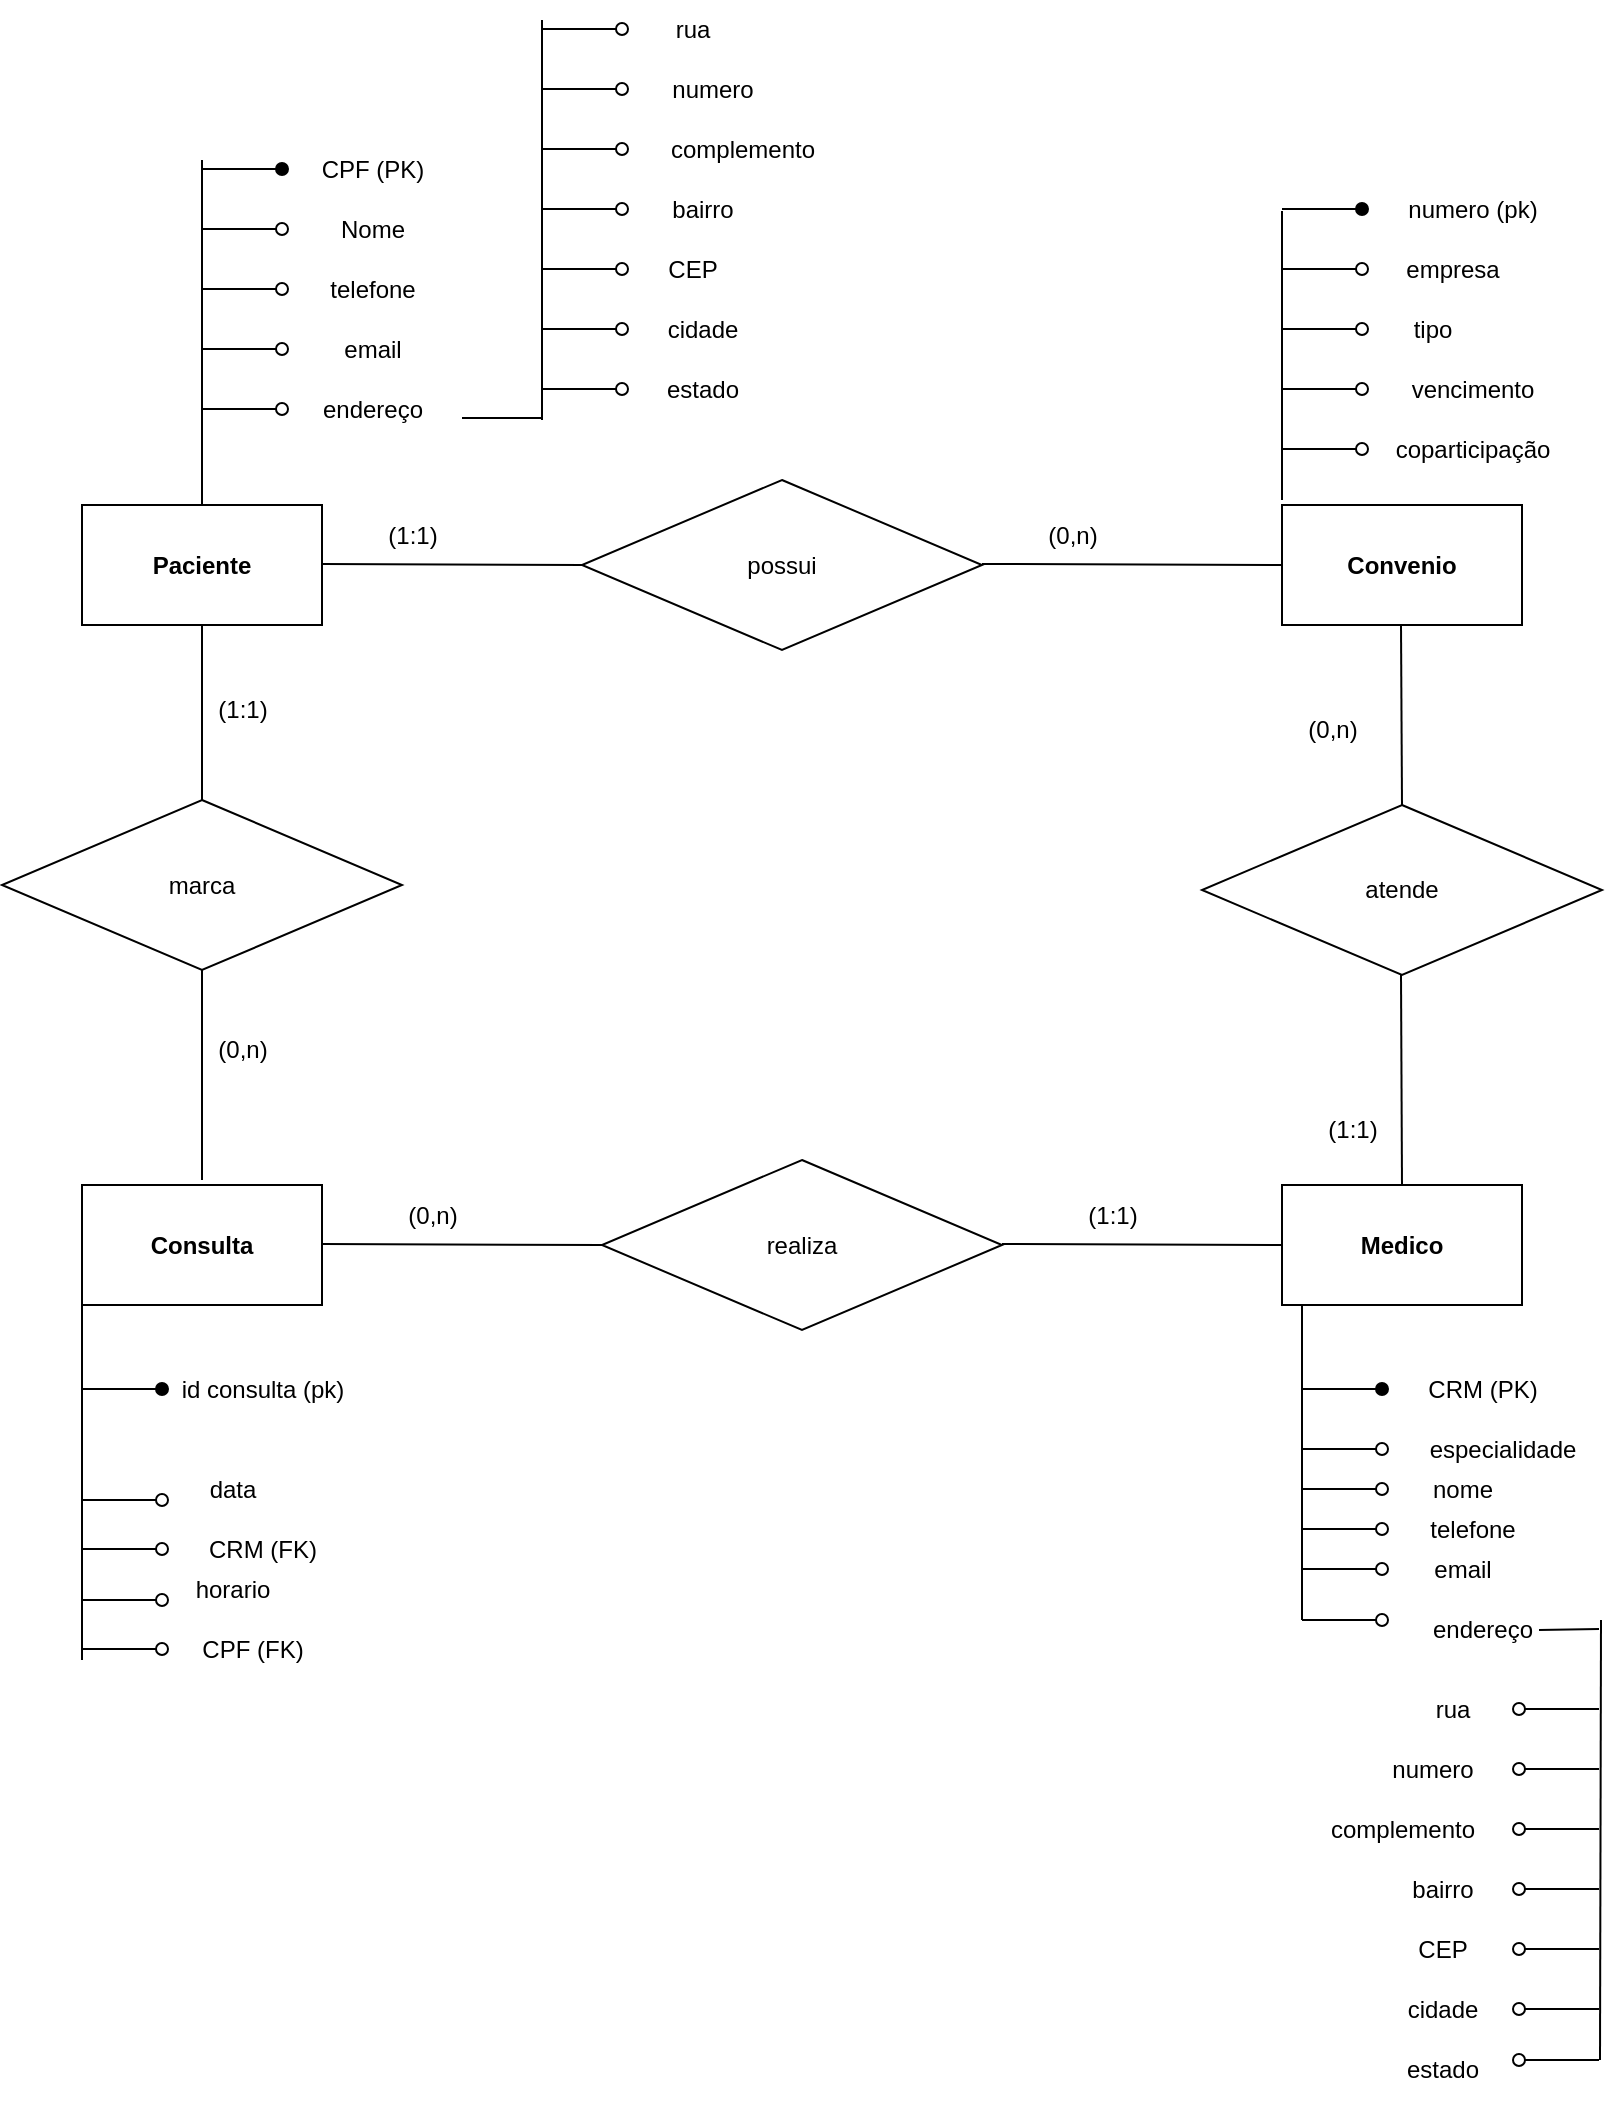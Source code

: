 <mxfile version="24.2.1" type="github">
  <diagram name="Página-1" id="1gF6S7yc9UoDPYpSebd_">
    <mxGraphModel dx="1434" dy="780" grid="1" gridSize="10" guides="1" tooltips="1" connect="1" arrows="1" fold="1" page="1" pageScale="1" pageWidth="827" pageHeight="1169" math="0" shadow="0">
      <root>
        <mxCell id="0" />
        <mxCell id="1" parent="0" />
        <mxCell id="lvV2fhuHc77MdSL7qinS-11" value="Convenio" style="rounded=0;whiteSpace=wrap;html=1;fontStyle=1" parent="1" vertex="1">
          <mxGeometry x="650" y="282.5" width="120" height="60" as="geometry" />
        </mxCell>
        <mxCell id="lvV2fhuHc77MdSL7qinS-12" value="Medico" style="rounded=0;whiteSpace=wrap;html=1;fontStyle=1" parent="1" vertex="1">
          <mxGeometry x="650" y="622.5" width="120" height="60" as="geometry" />
        </mxCell>
        <mxCell id="lvV2fhuHc77MdSL7qinS-13" value="Consulta" style="rounded=0;whiteSpace=wrap;html=1;fontStyle=1" parent="1" vertex="1">
          <mxGeometry x="50" y="622.5" width="120" height="60" as="geometry" />
        </mxCell>
        <mxCell id="lvV2fhuHc77MdSL7qinS-14" value="Paciente" style="rounded=0;whiteSpace=wrap;html=1;fontStyle=1" parent="1" vertex="1">
          <mxGeometry x="50" y="282.5" width="120" height="60" as="geometry" />
        </mxCell>
        <mxCell id="lvV2fhuHc77MdSL7qinS-15" value="&lt;font style=&quot;vertical-align: inherit;&quot;&gt;&lt;font style=&quot;vertical-align: inherit;&quot;&gt;possui&lt;/font&gt;&lt;/font&gt;" style="rhombus;whiteSpace=wrap;html=1;" parent="1" vertex="1">
          <mxGeometry x="300" y="270" width="200" height="85" as="geometry" />
        </mxCell>
        <mxCell id="lvV2fhuHc77MdSL7qinS-16" value="&lt;font style=&quot;vertical-align: inherit;&quot;&gt;&lt;font style=&quot;vertical-align: inherit;&quot;&gt;atende&lt;/font&gt;&lt;/font&gt;" style="rhombus;whiteSpace=wrap;html=1;" parent="1" vertex="1">
          <mxGeometry x="610" y="432.5" width="200" height="85" as="geometry" />
        </mxCell>
        <mxCell id="lvV2fhuHc77MdSL7qinS-17" value="realiza" style="rhombus;whiteSpace=wrap;html=1;" parent="1" vertex="1">
          <mxGeometry x="310" y="610" width="200" height="85" as="geometry" />
        </mxCell>
        <mxCell id="lvV2fhuHc77MdSL7qinS-27" value="" style="endArrow=none;html=1;rounded=0;entryX=0;entryY=0.5;entryDx=0;entryDy=0;" parent="1" target="lvV2fhuHc77MdSL7qinS-15" edge="1">
          <mxGeometry width="50" height="50" relative="1" as="geometry">
            <mxPoint x="170" y="312" as="sourcePoint" />
            <mxPoint x="260" y="312" as="targetPoint" />
            <Array as="points">
              <mxPoint x="170" y="312" />
            </Array>
          </mxGeometry>
        </mxCell>
        <mxCell id="lvV2fhuHc77MdSL7qinS-28" value="" style="endArrow=none;html=1;rounded=0;entryX=0;entryY=0.5;entryDx=0;entryDy=0;" parent="1" target="lvV2fhuHc77MdSL7qinS-11" edge="1">
          <mxGeometry width="50" height="50" relative="1" as="geometry">
            <mxPoint x="500" y="312" as="sourcePoint" />
            <mxPoint x="630" y="312.5" as="targetPoint" />
            <Array as="points">
              <mxPoint x="500" y="312" />
            </Array>
          </mxGeometry>
        </mxCell>
        <mxCell id="lvV2fhuHc77MdSL7qinS-31" value="" style="endArrow=none;html=1;rounded=0;entryX=0.5;entryY=0;entryDx=0;entryDy=0;" parent="1" target="lvV2fhuHc77MdSL7qinS-12" edge="1">
          <mxGeometry width="50" height="50" relative="1" as="geometry">
            <mxPoint x="709.5" y="517.5" as="sourcePoint" />
            <mxPoint x="710" y="607.5" as="targetPoint" />
            <Array as="points">
              <mxPoint x="709.5" y="517.5" />
            </Array>
          </mxGeometry>
        </mxCell>
        <mxCell id="lvV2fhuHc77MdSL7qinS-32" value="" style="endArrow=none;html=1;rounded=0;" parent="1" edge="1">
          <mxGeometry width="50" height="50" relative="1" as="geometry">
            <mxPoint x="709.5" y="342.5" as="sourcePoint" />
            <mxPoint x="710" y="432.5" as="targetPoint" />
            <Array as="points">
              <mxPoint x="709.5" y="342.5" />
            </Array>
          </mxGeometry>
        </mxCell>
        <mxCell id="lvV2fhuHc77MdSL7qinS-33" value="" style="endArrow=none;html=1;rounded=0;" parent="1" edge="1">
          <mxGeometry width="50" height="50" relative="1" as="geometry">
            <mxPoint x="510" y="652" as="sourcePoint" />
            <mxPoint x="650" y="652.5" as="targetPoint" />
            <Array as="points">
              <mxPoint x="510" y="652" />
            </Array>
          </mxGeometry>
        </mxCell>
        <mxCell id="lvV2fhuHc77MdSL7qinS-36" value="" style="endArrow=none;html=1;rounded=0;" parent="1" edge="1">
          <mxGeometry width="50" height="50" relative="1" as="geometry">
            <mxPoint x="170" y="652" as="sourcePoint" />
            <mxPoint x="310" y="652.5" as="targetPoint" />
            <Array as="points">
              <mxPoint x="170" y="652" />
            </Array>
          </mxGeometry>
        </mxCell>
        <mxCell id="lvV2fhuHc77MdSL7qinS-38" value="" style="endArrow=none;html=1;rounded=0;startArrow=oval;startFill=0;" parent="1" edge="1">
          <mxGeometry width="50" height="50" relative="1" as="geometry">
            <mxPoint x="150" y="144.5" as="sourcePoint" />
            <mxPoint x="110" y="144.5" as="targetPoint" />
          </mxGeometry>
        </mxCell>
        <mxCell id="lvV2fhuHc77MdSL7qinS-39" value="" style="endArrow=none;html=1;rounded=0;startArrow=oval;startFill=1;" parent="1" edge="1">
          <mxGeometry width="50" height="50" relative="1" as="geometry">
            <mxPoint x="150" y="114.5" as="sourcePoint" />
            <mxPoint x="110" y="114.5" as="targetPoint" />
          </mxGeometry>
        </mxCell>
        <mxCell id="lvV2fhuHc77MdSL7qinS-40" value="" style="endArrow=none;html=1;rounded=0;startArrow=oval;startFill=0;" parent="1" edge="1">
          <mxGeometry width="50" height="50" relative="1" as="geometry">
            <mxPoint x="150" y="174.5" as="sourcePoint" />
            <mxPoint x="110" y="174.5" as="targetPoint" />
          </mxGeometry>
        </mxCell>
        <mxCell id="lvV2fhuHc77MdSL7qinS-41" value="&lt;span style=&quot;color: rgba(0, 0, 0, 0); font-family: monospace; font-size: 0px; text-align: start; background-color: rgb(251, 251, 251);&quot;&gt;%3CmxGraphModel%3E%3Croot%3E%3CmxCell%20id%3D%220%22%2F%3E%3CmxCell%20id%3D%221%22%20parent%3D%220%22%2F%3E%3CmxCell%20id%3D%222%22%20value%3D%22%22%20style%3D%22endArrow%3Dnone%3Bhtml%3D1%3Brounded%3D0%3BstartArrow%3Doval%3BstartFill%3D0%3B%22%20edge%3D%221%22%20parent%3D%221%22%3E%3CmxGeometry%20width%3D%2250%22%20height%3D%2250%22%20relative%3D%221%22%20as%3D%22geometry%22%3E%3CmxPoint%20x%3D%22140%22%20y%3D%22200%22%20as%3D%22sourcePoint%22%2F%3E%3CmxPoint%20x%3D%22100%22%20y%3D%22200%22%20as%3D%22targetPoint%22%2F%3E%3C%2FmxGeometry%3E%3C%2FmxCell%3E%3C%2Froot%3E%3C%2FmxGraphModel%3E&lt;/span&gt;" style="endArrow=none;html=1;rounded=0;startArrow=oval;startFill=0;" parent="1" edge="1">
          <mxGeometry width="50" height="50" relative="1" as="geometry">
            <mxPoint x="150" y="204.5" as="sourcePoint" />
            <mxPoint x="110" y="204.5" as="targetPoint" />
          </mxGeometry>
        </mxCell>
        <mxCell id="lvV2fhuHc77MdSL7qinS-42" value="" style="endArrow=none;html=1;rounded=0;startArrow=oval;startFill=0;" parent="1" edge="1">
          <mxGeometry width="50" height="50" relative="1" as="geometry">
            <mxPoint x="150" y="234.5" as="sourcePoint" />
            <mxPoint x="110" y="234.5" as="targetPoint" />
          </mxGeometry>
        </mxCell>
        <mxCell id="lvV2fhuHc77MdSL7qinS-43" value="CPF (PK)" style="text;html=1;align=center;verticalAlign=middle;resizable=0;points=[];autosize=1;strokeColor=none;fillColor=none;" parent="1" vertex="1">
          <mxGeometry x="160" y="100" width="70" height="30" as="geometry" />
        </mxCell>
        <mxCell id="lvV2fhuHc77MdSL7qinS-44" value="Nome" style="text;html=1;align=center;verticalAlign=middle;resizable=0;points=[];autosize=1;strokeColor=none;fillColor=none;" parent="1" vertex="1">
          <mxGeometry x="165" y="130" width="60" height="30" as="geometry" />
        </mxCell>
        <mxCell id="lvV2fhuHc77MdSL7qinS-45" value="telefone" style="text;html=1;align=center;verticalAlign=middle;resizable=0;points=[];autosize=1;strokeColor=none;fillColor=none;" parent="1" vertex="1">
          <mxGeometry x="160" y="160" width="70" height="30" as="geometry" />
        </mxCell>
        <mxCell id="lvV2fhuHc77MdSL7qinS-46" value="email" style="text;html=1;align=center;verticalAlign=middle;resizable=0;points=[];autosize=1;strokeColor=none;fillColor=none;" parent="1" vertex="1">
          <mxGeometry x="170" y="190" width="50" height="30" as="geometry" />
        </mxCell>
        <mxCell id="lvV2fhuHc77MdSL7qinS-47" value="endereço" style="text;html=1;align=center;verticalAlign=middle;resizable=0;points=[];autosize=1;strokeColor=none;fillColor=none;" parent="1" vertex="1">
          <mxGeometry x="160" y="220" width="70" height="30" as="geometry" />
        </mxCell>
        <mxCell id="lvV2fhuHc77MdSL7qinS-48" value="" style="endArrow=none;html=1;rounded=0;exitX=0.5;exitY=0;exitDx=0;exitDy=0;" parent="1" source="lvV2fhuHc77MdSL7qinS-14" edge="1">
          <mxGeometry width="50" height="50" relative="1" as="geometry">
            <mxPoint x="60" y="150" as="sourcePoint" />
            <mxPoint x="110" y="110" as="targetPoint" />
          </mxGeometry>
        </mxCell>
        <mxCell id="lvV2fhuHc77MdSL7qinS-49" value="" style="endArrow=none;html=1;rounded=0;startArrow=oval;startFill=0;" parent="1" edge="1">
          <mxGeometry width="50" height="50" relative="1" as="geometry">
            <mxPoint x="320" y="74.5" as="sourcePoint" />
            <mxPoint x="280" y="74.5" as="targetPoint" />
          </mxGeometry>
        </mxCell>
        <mxCell id="lvV2fhuHc77MdSL7qinS-50" value="" style="endArrow=none;html=1;rounded=0;startArrow=oval;startFill=0;" parent="1" edge="1">
          <mxGeometry width="50" height="50" relative="1" as="geometry">
            <mxPoint x="320" y="104.5" as="sourcePoint" />
            <mxPoint x="280" y="104.5" as="targetPoint" />
          </mxGeometry>
        </mxCell>
        <mxCell id="lvV2fhuHc77MdSL7qinS-52" value="" style="endArrow=none;html=1;rounded=0;startArrow=oval;startFill=0;" parent="1" edge="1">
          <mxGeometry width="50" height="50" relative="1" as="geometry">
            <mxPoint x="320" y="134.5" as="sourcePoint" />
            <mxPoint x="280" y="134.5" as="targetPoint" />
          </mxGeometry>
        </mxCell>
        <mxCell id="lvV2fhuHc77MdSL7qinS-53" value="" style="endArrow=none;html=1;rounded=0;startArrow=oval;startFill=0;" parent="1" edge="1">
          <mxGeometry width="50" height="50" relative="1" as="geometry">
            <mxPoint x="320" y="164.5" as="sourcePoint" />
            <mxPoint x="280" y="164.5" as="targetPoint" />
          </mxGeometry>
        </mxCell>
        <mxCell id="lvV2fhuHc77MdSL7qinS-54" value="" style="endArrow=none;html=1;rounded=0;startArrow=oval;startFill=0;" parent="1" edge="1">
          <mxGeometry width="50" height="50" relative="1" as="geometry">
            <mxPoint x="320" y="194.5" as="sourcePoint" />
            <mxPoint x="280" y="194.5" as="targetPoint" />
          </mxGeometry>
        </mxCell>
        <mxCell id="lvV2fhuHc77MdSL7qinS-55" value="" style="endArrow=none;html=1;rounded=0;startArrow=oval;startFill=0;" parent="1" edge="1">
          <mxGeometry width="50" height="50" relative="1" as="geometry">
            <mxPoint x="320" y="224.5" as="sourcePoint" />
            <mxPoint x="280" y="224.5" as="targetPoint" />
          </mxGeometry>
        </mxCell>
        <mxCell id="lvV2fhuHc77MdSL7qinS-56" value="" style="endArrow=none;html=1;rounded=0;startArrow=oval;startFill=0;" parent="1" edge="1">
          <mxGeometry width="50" height="50" relative="1" as="geometry">
            <mxPoint x="320" y="44.5" as="sourcePoint" />
            <mxPoint x="280" y="44.5" as="targetPoint" />
          </mxGeometry>
        </mxCell>
        <mxCell id="lvV2fhuHc77MdSL7qinS-57" value="rua" style="text;html=1;align=center;verticalAlign=middle;resizable=0;points=[];autosize=1;strokeColor=none;fillColor=none;" parent="1" vertex="1">
          <mxGeometry x="335" y="30" width="40" height="30" as="geometry" />
        </mxCell>
        <mxCell id="lvV2fhuHc77MdSL7qinS-58" value="numero" style="text;html=1;align=center;verticalAlign=middle;resizable=0;points=[];autosize=1;strokeColor=none;fillColor=none;" parent="1" vertex="1">
          <mxGeometry x="335" y="60" width="60" height="30" as="geometry" />
        </mxCell>
        <mxCell id="lvV2fhuHc77MdSL7qinS-59" value="complemento" style="text;html=1;align=center;verticalAlign=middle;resizable=0;points=[];autosize=1;strokeColor=none;fillColor=none;" parent="1" vertex="1">
          <mxGeometry x="330" y="90" width="100" height="30" as="geometry" />
        </mxCell>
        <mxCell id="lvV2fhuHc77MdSL7qinS-60" value="bairro" style="text;html=1;align=center;verticalAlign=middle;resizable=0;points=[];autosize=1;strokeColor=none;fillColor=none;" parent="1" vertex="1">
          <mxGeometry x="335" y="120" width="50" height="30" as="geometry" />
        </mxCell>
        <mxCell id="lvV2fhuHc77MdSL7qinS-61" value="CEP" style="text;html=1;align=center;verticalAlign=middle;resizable=0;points=[];autosize=1;strokeColor=none;fillColor=none;" parent="1" vertex="1">
          <mxGeometry x="330" y="150" width="50" height="30" as="geometry" />
        </mxCell>
        <mxCell id="lvV2fhuHc77MdSL7qinS-62" value="cidade" style="text;html=1;align=center;verticalAlign=middle;resizable=0;points=[];autosize=1;strokeColor=none;fillColor=none;" parent="1" vertex="1">
          <mxGeometry x="330" y="180" width="60" height="30" as="geometry" />
        </mxCell>
        <mxCell id="lvV2fhuHc77MdSL7qinS-63" value="estado" style="text;html=1;align=center;verticalAlign=middle;resizable=0;points=[];autosize=1;strokeColor=none;fillColor=none;" parent="1" vertex="1">
          <mxGeometry x="330" y="210" width="60" height="30" as="geometry" />
        </mxCell>
        <mxCell id="lvV2fhuHc77MdSL7qinS-65" value="" style="endArrow=none;html=1;rounded=0;" parent="1" edge="1">
          <mxGeometry width="50" height="50" relative="1" as="geometry">
            <mxPoint x="280" y="240" as="sourcePoint" />
            <mxPoint x="280" y="40" as="targetPoint" />
          </mxGeometry>
        </mxCell>
        <mxCell id="lvV2fhuHc77MdSL7qinS-66" value="" style="endArrow=none;html=1;rounded=0;" parent="1" edge="1">
          <mxGeometry width="50" height="50" relative="1" as="geometry">
            <mxPoint x="240" y="239" as="sourcePoint" />
            <mxPoint x="280" y="239" as="targetPoint" />
          </mxGeometry>
        </mxCell>
        <mxCell id="UmZTU89Kmvfku1siCrRx-1" value="" style="endArrow=none;html=1;rounded=0;startArrow=oval;startFill=0;" parent="1" edge="1">
          <mxGeometry width="50" height="50" relative="1" as="geometry">
            <mxPoint x="690" y="164.5" as="sourcePoint" />
            <mxPoint x="650" y="164.5" as="targetPoint" />
          </mxGeometry>
        </mxCell>
        <mxCell id="UmZTU89Kmvfku1siCrRx-2" value="" style="endArrow=none;html=1;rounded=0;startArrow=oval;startFill=1;" parent="1" edge="1">
          <mxGeometry width="50" height="50" relative="1" as="geometry">
            <mxPoint x="690" y="134.5" as="sourcePoint" />
            <mxPoint x="650" y="134.5" as="targetPoint" />
          </mxGeometry>
        </mxCell>
        <mxCell id="UmZTU89Kmvfku1siCrRx-3" value="" style="endArrow=none;html=1;rounded=0;startArrow=oval;startFill=0;" parent="1" edge="1">
          <mxGeometry width="50" height="50" relative="1" as="geometry">
            <mxPoint x="690" y="194.5" as="sourcePoint" />
            <mxPoint x="650" y="194.5" as="targetPoint" />
          </mxGeometry>
        </mxCell>
        <mxCell id="UmZTU89Kmvfku1siCrRx-4" value="&lt;span style=&quot;color: rgba(0, 0, 0, 0); font-family: monospace; font-size: 0px; text-align: start; background-color: rgb(251, 251, 251);&quot;&gt;%3CmxGraphModel%3E%3Croot%3E%3CmxCell%20id%3D%220%22%2F%3E%3CmxCell%20id%3D%221%22%20parent%3D%220%22%2F%3E%3CmxCell%20id%3D%222%22%20value%3D%22%22%20style%3D%22endArrow%3Dnone%3Bhtml%3D1%3Brounded%3D0%3BstartArrow%3Doval%3BstartFill%3D0%3B%22%20edge%3D%221%22%20parent%3D%221%22%3E%3CmxGeometry%20width%3D%2250%22%20height%3D%2250%22%20relative%3D%221%22%20as%3D%22geometry%22%3E%3CmxPoint%20x%3D%22140%22%20y%3D%22200%22%20as%3D%22sourcePoint%22%2F%3E%3CmxPoint%20x%3D%22100%22%20y%3D%22200%22%20as%3D%22targetPoint%22%2F%3E%3C%2FmxGeometry%3E%3C%2FmxCell%3E%3C%2Froot%3E%3C%2FmxGraphModel%3E&lt;/span&gt;" style="endArrow=none;html=1;rounded=0;startArrow=oval;startFill=0;" parent="1" edge="1">
          <mxGeometry width="50" height="50" relative="1" as="geometry">
            <mxPoint x="690" y="224.5" as="sourcePoint" />
            <mxPoint x="650" y="224.5" as="targetPoint" />
          </mxGeometry>
        </mxCell>
        <mxCell id="UmZTU89Kmvfku1siCrRx-5" value="" style="endArrow=none;html=1;rounded=0;startArrow=oval;startFill=0;" parent="1" edge="1">
          <mxGeometry width="50" height="50" relative="1" as="geometry">
            <mxPoint x="690" y="254.5" as="sourcePoint" />
            <mxPoint x="650" y="254.5" as="targetPoint" />
          </mxGeometry>
        </mxCell>
        <mxCell id="UmZTU89Kmvfku1siCrRx-6" value="numero (pk)" style="text;html=1;align=center;verticalAlign=middle;resizable=0;points=[];autosize=1;strokeColor=none;fillColor=none;" parent="1" vertex="1">
          <mxGeometry x="700" y="120" width="90" height="30" as="geometry" />
        </mxCell>
        <mxCell id="UmZTU89Kmvfku1siCrRx-7" value="empresa" style="text;html=1;align=center;verticalAlign=middle;resizable=0;points=[];autosize=1;strokeColor=none;fillColor=none;" parent="1" vertex="1">
          <mxGeometry x="700" y="150" width="70" height="30" as="geometry" />
        </mxCell>
        <mxCell id="UmZTU89Kmvfku1siCrRx-8" value="" style="endArrow=none;html=1;rounded=0;fontSize=12;startSize=8;endSize=8;curved=1;" parent="1" edge="1">
          <mxGeometry width="50" height="50" relative="1" as="geometry">
            <mxPoint x="650" y="280" as="sourcePoint" />
            <mxPoint x="650" y="135.5" as="targetPoint" />
          </mxGeometry>
        </mxCell>
        <mxCell id="UmZTU89Kmvfku1siCrRx-9" value="tipo" style="text;html=1;align=center;verticalAlign=middle;resizable=0;points=[];autosize=1;strokeColor=none;fillColor=none;" parent="1" vertex="1">
          <mxGeometry x="705" y="180" width="40" height="30" as="geometry" />
        </mxCell>
        <mxCell id="UmZTU89Kmvfku1siCrRx-10" value="vencimento" style="text;html=1;align=center;verticalAlign=middle;resizable=0;points=[];autosize=1;strokeColor=none;fillColor=none;" parent="1" vertex="1">
          <mxGeometry x="705" y="210" width="80" height="30" as="geometry" />
        </mxCell>
        <mxCell id="UmZTU89Kmvfku1siCrRx-11" value="coparticipação" style="text;html=1;align=center;verticalAlign=middle;resizable=0;points=[];autosize=1;strokeColor=none;fillColor=none;" parent="1" vertex="1">
          <mxGeometry x="695" y="240" width="100" height="30" as="geometry" />
        </mxCell>
        <mxCell id="UmZTU89Kmvfku1siCrRx-12" value="" style="endArrow=none;html=1;rounded=0;startArrow=oval;startFill=0;" parent="1" edge="1">
          <mxGeometry width="50" height="50" relative="1" as="geometry">
            <mxPoint x="700" y="754.5" as="sourcePoint" />
            <mxPoint x="660" y="754.5" as="targetPoint" />
          </mxGeometry>
        </mxCell>
        <mxCell id="UmZTU89Kmvfku1siCrRx-13" value="" style="endArrow=none;html=1;rounded=0;startArrow=oval;startFill=1;" parent="1" edge="1">
          <mxGeometry width="50" height="50" relative="1" as="geometry">
            <mxPoint x="700" y="724.5" as="sourcePoint" />
            <mxPoint x="660" y="724.5" as="targetPoint" />
          </mxGeometry>
        </mxCell>
        <mxCell id="UmZTU89Kmvfku1siCrRx-14" value="" style="endArrow=none;html=1;rounded=0;startArrow=oval;startFill=0;" parent="1" edge="1">
          <mxGeometry width="50" height="50" relative="1" as="geometry">
            <mxPoint x="700" y="774.5" as="sourcePoint" />
            <mxPoint x="660" y="774.5" as="targetPoint" />
          </mxGeometry>
        </mxCell>
        <mxCell id="UmZTU89Kmvfku1siCrRx-15" value="&lt;span style=&quot;color: rgba(0, 0, 0, 0); font-family: monospace; font-size: 0px; text-align: start; background-color: rgb(251, 251, 251);&quot;&gt;%3CmxGraphModel%3E%3Croot%3E%3CmxCell%20id%3D%220%22%2F%3E%3CmxCell%20id%3D%221%22%20parent%3D%220%22%2F%3E%3CmxCell%20id%3D%222%22%20value%3D%22%22%20style%3D%22endArrow%3Dnone%3Bhtml%3D1%3Brounded%3D0%3BstartArrow%3Doval%3BstartFill%3D0%3B%22%20edge%3D%221%22%20parent%3D%221%22%3E%3CmxGeometry%20width%3D%2250%22%20height%3D%2250%22%20relative%3D%221%22%20as%3D%22geometry%22%3E%3CmxPoint%20x%3D%22140%22%20y%3D%22200%22%20as%3D%22sourcePoint%22%2F%3E%3CmxPoint%20x%3D%22100%22%20y%3D%22200%22%20as%3D%22targetPoint%22%2F%3E%3C%2FmxGeometry%3E%3C%2FmxCell%3E%3C%2Froot%3E%3C%2FmxGraphModel%3E&lt;/span&gt;" style="endArrow=none;html=1;rounded=0;startArrow=oval;startFill=0;" parent="1" edge="1">
          <mxGeometry width="50" height="50" relative="1" as="geometry">
            <mxPoint x="700" y="794.5" as="sourcePoint" />
            <mxPoint x="660" y="794.5" as="targetPoint" />
          </mxGeometry>
        </mxCell>
        <mxCell id="UmZTU89Kmvfku1siCrRx-16" value="" style="endArrow=none;html=1;rounded=0;startArrow=oval;startFill=0;" parent="1" edge="1">
          <mxGeometry width="50" height="50" relative="1" as="geometry">
            <mxPoint x="700" y="840" as="sourcePoint" />
            <mxPoint x="660" y="840" as="targetPoint" />
          </mxGeometry>
        </mxCell>
        <mxCell id="UmZTU89Kmvfku1siCrRx-17" value="" style="endArrow=none;html=1;rounded=0;fontSize=12;startSize=8;endSize=8;curved=1;" parent="1" edge="1">
          <mxGeometry width="50" height="50" relative="1" as="geometry">
            <mxPoint x="660" y="840" as="sourcePoint" />
            <mxPoint x="660" y="682.5" as="targetPoint" />
          </mxGeometry>
        </mxCell>
        <mxCell id="UmZTU89Kmvfku1siCrRx-23" value="CRM (PK)" style="text;html=1;align=center;verticalAlign=middle;resizable=0;points=[];autosize=1;strokeColor=none;fillColor=none;" parent="1" vertex="1">
          <mxGeometry x="710" y="710" width="80" height="30" as="geometry" />
        </mxCell>
        <mxCell id="UmZTU89Kmvfku1siCrRx-26" value="especialidade" style="text;html=1;align=center;verticalAlign=middle;resizable=0;points=[];autosize=1;strokeColor=none;fillColor=none;" parent="1" vertex="1">
          <mxGeometry x="710" y="740" width="100" height="30" as="geometry" />
        </mxCell>
        <mxCell id="UmZTU89Kmvfku1siCrRx-27" value="nome" style="text;html=1;align=center;verticalAlign=middle;resizable=0;points=[];autosize=1;strokeColor=none;fillColor=none;" parent="1" vertex="1">
          <mxGeometry x="715" y="760" width="50" height="30" as="geometry" />
        </mxCell>
        <mxCell id="UmZTU89Kmvfku1siCrRx-28" value="telefone" style="text;html=1;align=center;verticalAlign=middle;resizable=0;points=[];autosize=1;strokeColor=none;fillColor=none;" parent="1" vertex="1">
          <mxGeometry x="710" y="780" width="70" height="30" as="geometry" />
        </mxCell>
        <mxCell id="UmZTU89Kmvfku1siCrRx-29" value="email" style="text;html=1;align=center;verticalAlign=middle;resizable=0;points=[];autosize=1;strokeColor=none;fillColor=none;" parent="1" vertex="1">
          <mxGeometry x="715" y="800" width="50" height="30" as="geometry" />
        </mxCell>
        <mxCell id="UmZTU89Kmvfku1siCrRx-31" value="endereço" style="text;html=1;align=center;verticalAlign=middle;resizable=0;points=[];autosize=1;strokeColor=none;fillColor=none;" parent="1" vertex="1">
          <mxGeometry x="715" y="830" width="70" height="30" as="geometry" />
        </mxCell>
        <mxCell id="UmZTU89Kmvfku1siCrRx-32" value="&lt;span style=&quot;color: rgba(0, 0, 0, 0); font-family: monospace; font-size: 0px; text-align: start; background-color: rgb(251, 251, 251);&quot;&gt;%3CmxGraphModel%3E%3Croot%3E%3CmxCell%20id%3D%220%22%2F%3E%3CmxCell%20id%3D%221%22%20parent%3D%220%22%2F%3E%3CmxCell%20id%3D%222%22%20value%3D%22%22%20style%3D%22endArrow%3Dnone%3Bhtml%3D1%3Brounded%3D0%3BstartArrow%3Doval%3BstartFill%3D0%3B%22%20edge%3D%221%22%20parent%3D%221%22%3E%3CmxGeometry%20width%3D%2250%22%20height%3D%2250%22%20relative%3D%221%22%20as%3D%22geometry%22%3E%3CmxPoint%20x%3D%22140%22%20y%3D%22200%22%20as%3D%22sourcePoint%22%2F%3E%3CmxPoint%20x%3D%22100%22%20y%3D%22200%22%20as%3D%22targetPoint%22%2F%3E%3C%2FmxGeometry%3E%3C%2FmxCell%3E%3C%2Froot%3E%3C%2FmxGraphModel%3E&lt;/span&gt;" style="endArrow=none;html=1;rounded=0;startArrow=oval;startFill=0;" parent="1" edge="1">
          <mxGeometry width="50" height="50" relative="1" as="geometry">
            <mxPoint x="700" y="814.5" as="sourcePoint" />
            <mxPoint x="660" y="814.5" as="targetPoint" />
            <mxPoint as="offset" />
          </mxGeometry>
        </mxCell>
        <mxCell id="UmZTU89Kmvfku1siCrRx-33" value="" style="endArrow=none;html=1;rounded=0;startArrow=oval;startFill=0;" parent="1" edge="1">
          <mxGeometry width="50" height="50" relative="1" as="geometry">
            <mxPoint x="768.5" y="914.5" as="sourcePoint" />
            <mxPoint x="808.5" y="914.5" as="targetPoint" />
          </mxGeometry>
        </mxCell>
        <mxCell id="UmZTU89Kmvfku1siCrRx-34" value="" style="endArrow=none;html=1;rounded=0;startArrow=oval;startFill=0;" parent="1" edge="1">
          <mxGeometry width="50" height="50" relative="1" as="geometry">
            <mxPoint x="768.5" y="944.5" as="sourcePoint" />
            <mxPoint x="808.5" y="944.5" as="targetPoint" />
          </mxGeometry>
        </mxCell>
        <mxCell id="UmZTU89Kmvfku1siCrRx-35" value="" style="endArrow=none;html=1;rounded=0;startArrow=oval;startFill=0;" parent="1" edge="1">
          <mxGeometry width="50" height="50" relative="1" as="geometry">
            <mxPoint x="768.5" y="974.5" as="sourcePoint" />
            <mxPoint x="808.5" y="974.5" as="targetPoint" />
          </mxGeometry>
        </mxCell>
        <mxCell id="UmZTU89Kmvfku1siCrRx-36" value="" style="endArrow=none;html=1;rounded=0;startArrow=oval;startFill=0;" parent="1" edge="1">
          <mxGeometry width="50" height="50" relative="1" as="geometry">
            <mxPoint x="768.5" y="1004.5" as="sourcePoint" />
            <mxPoint x="808.5" y="1004.5" as="targetPoint" />
          </mxGeometry>
        </mxCell>
        <mxCell id="UmZTU89Kmvfku1siCrRx-37" value="" style="endArrow=none;html=1;rounded=0;startArrow=oval;startFill=0;" parent="1" edge="1">
          <mxGeometry width="50" height="50" relative="1" as="geometry">
            <mxPoint x="768.5" y="1034.5" as="sourcePoint" />
            <mxPoint x="808.5" y="1034.5" as="targetPoint" />
          </mxGeometry>
        </mxCell>
        <mxCell id="UmZTU89Kmvfku1siCrRx-38" value="" style="endArrow=none;html=1;rounded=0;startArrow=oval;startFill=0;" parent="1" edge="1">
          <mxGeometry width="50" height="50" relative="1" as="geometry">
            <mxPoint x="768.5" y="1060" as="sourcePoint" />
            <mxPoint x="808.5" y="1060" as="targetPoint" />
          </mxGeometry>
        </mxCell>
        <mxCell id="UmZTU89Kmvfku1siCrRx-39" value="" style="endArrow=none;html=1;rounded=0;startArrow=oval;startFill=0;" parent="1" edge="1">
          <mxGeometry width="50" height="50" relative="1" as="geometry">
            <mxPoint x="768.5" y="884.5" as="sourcePoint" />
            <mxPoint x="808.5" y="884.5" as="targetPoint" />
          </mxGeometry>
        </mxCell>
        <mxCell id="UmZTU89Kmvfku1siCrRx-40" value="rua" style="text;html=1;align=center;verticalAlign=middle;resizable=0;points=[];autosize=1;strokeColor=none;fillColor=none;" parent="1" vertex="1">
          <mxGeometry x="715" y="870" width="40" height="30" as="geometry" />
        </mxCell>
        <mxCell id="UmZTU89Kmvfku1siCrRx-41" value="numero" style="text;html=1;align=center;verticalAlign=middle;resizable=0;points=[];autosize=1;strokeColor=none;fillColor=none;" parent="1" vertex="1">
          <mxGeometry x="695" y="900" width="60" height="30" as="geometry" />
        </mxCell>
        <mxCell id="UmZTU89Kmvfku1siCrRx-42" value="complemento" style="text;html=1;align=center;verticalAlign=middle;resizable=0;points=[];autosize=1;strokeColor=none;fillColor=none;" parent="1" vertex="1">
          <mxGeometry x="660" y="930" width="100" height="30" as="geometry" />
        </mxCell>
        <mxCell id="UmZTU89Kmvfku1siCrRx-43" value="bairro" style="text;html=1;align=center;verticalAlign=middle;resizable=0;points=[];autosize=1;strokeColor=none;fillColor=none;" parent="1" vertex="1">
          <mxGeometry x="705" y="960" width="50" height="30" as="geometry" />
        </mxCell>
        <mxCell id="UmZTU89Kmvfku1siCrRx-44" value="CEP" style="text;html=1;align=center;verticalAlign=middle;resizable=0;points=[];autosize=1;strokeColor=none;fillColor=none;" parent="1" vertex="1">
          <mxGeometry x="705" y="990" width="50" height="30" as="geometry" />
        </mxCell>
        <mxCell id="UmZTU89Kmvfku1siCrRx-45" value="cidade" style="text;html=1;align=center;verticalAlign=middle;resizable=0;points=[];autosize=1;strokeColor=none;fillColor=none;" parent="1" vertex="1">
          <mxGeometry x="700" y="1020" width="60" height="30" as="geometry" />
        </mxCell>
        <mxCell id="UmZTU89Kmvfku1siCrRx-46" value="estado" style="text;html=1;align=center;verticalAlign=middle;resizable=0;points=[];autosize=1;strokeColor=none;fillColor=none;" parent="1" vertex="1">
          <mxGeometry x="700" y="1050" width="60" height="30" as="geometry" />
        </mxCell>
        <mxCell id="UmZTU89Kmvfku1siCrRx-47" value="" style="endArrow=none;html=1;rounded=0;" parent="1" edge="1">
          <mxGeometry width="50" height="50" relative="1" as="geometry">
            <mxPoint x="809.5" y="840" as="sourcePoint" />
            <mxPoint x="809" y="1060" as="targetPoint" />
          </mxGeometry>
        </mxCell>
        <mxCell id="UmZTU89Kmvfku1siCrRx-48" value="" style="endArrow=none;html=1;rounded=0;" parent="1" edge="1">
          <mxGeometry width="50" height="50" relative="1" as="geometry">
            <mxPoint x="778.5" y="845" as="sourcePoint" />
            <mxPoint x="808.5" y="844.5" as="targetPoint" />
          </mxGeometry>
        </mxCell>
        <mxCell id="UmZTU89Kmvfku1siCrRx-59" value="" style="endArrow=none;html=1;rounded=0;fontSize=12;startSize=8;endSize=8;curved=1;entryX=0.058;entryY=1.025;entryDx=0;entryDy=0;entryPerimeter=0;" parent="1" edge="1">
          <mxGeometry width="50" height="50" relative="1" as="geometry">
            <mxPoint x="50" y="860" as="sourcePoint" />
            <mxPoint x="50.0" y="682.5" as="targetPoint" />
          </mxGeometry>
        </mxCell>
        <mxCell id="UmZTU89Kmvfku1siCrRx-61" value="" style="endArrow=none;html=1;rounded=0;startArrow=oval;startFill=1;" parent="1" edge="1">
          <mxGeometry width="50" height="50" relative="1" as="geometry">
            <mxPoint x="90" y="724.5" as="sourcePoint" />
            <mxPoint x="50" y="724.5" as="targetPoint" />
          </mxGeometry>
        </mxCell>
        <mxCell id="UmZTU89Kmvfku1siCrRx-62" value="" style="endArrow=none;html=1;rounded=0;startArrow=oval;startFill=0;" parent="1" edge="1">
          <mxGeometry width="50" height="50" relative="1" as="geometry">
            <mxPoint x="90" y="780" as="sourcePoint" />
            <mxPoint x="50" y="780" as="targetPoint" />
          </mxGeometry>
        </mxCell>
        <mxCell id="UmZTU89Kmvfku1siCrRx-63" value="" style="endArrow=none;html=1;rounded=0;startArrow=oval;startFill=0;" parent="1" edge="1">
          <mxGeometry width="50" height="50" relative="1" as="geometry">
            <mxPoint x="90" y="830" as="sourcePoint" />
            <mxPoint x="50" y="830" as="targetPoint" />
          </mxGeometry>
        </mxCell>
        <mxCell id="UmZTU89Kmvfku1siCrRx-64" value="id consulta (pk)" style="text;html=1;align=center;verticalAlign=middle;resizable=0;points=[];autosize=1;strokeColor=none;fillColor=none;" parent="1" vertex="1">
          <mxGeometry x="90" y="710" width="100" height="30" as="geometry" />
        </mxCell>
        <mxCell id="UmZTU89Kmvfku1siCrRx-65" value="data" style="text;html=1;align=center;verticalAlign=middle;resizable=0;points=[];autosize=1;strokeColor=none;fillColor=none;" parent="1" vertex="1">
          <mxGeometry x="100" y="760" width="50" height="30" as="geometry" />
        </mxCell>
        <mxCell id="UmZTU89Kmvfku1siCrRx-66" value="horario" style="text;html=1;align=center;verticalAlign=middle;resizable=0;points=[];autosize=1;strokeColor=none;fillColor=none;" parent="1" vertex="1">
          <mxGeometry x="95" y="810" width="60" height="30" as="geometry" />
        </mxCell>
        <mxCell id="np3K3kp0-tvbRmBY8ZFg-1" value="" style="endArrow=none;html=1;rounded=0;entryX=0.5;entryY=1;entryDx=0;entryDy=0;" edge="1" parent="1" source="np3K3kp0-tvbRmBY8ZFg-2" target="lvV2fhuHc77MdSL7qinS-14">
          <mxGeometry width="50" height="50" relative="1" as="geometry">
            <mxPoint x="110" y="620" as="sourcePoint" />
            <mxPoint x="110" y="440" as="targetPoint" />
          </mxGeometry>
        </mxCell>
        <mxCell id="np3K3kp0-tvbRmBY8ZFg-3" value="" style="endArrow=none;html=1;rounded=0;entryX=0.5;entryY=1;entryDx=0;entryDy=0;" edge="1" parent="1" target="np3K3kp0-tvbRmBY8ZFg-2">
          <mxGeometry width="50" height="50" relative="1" as="geometry">
            <mxPoint x="110" y="620" as="sourcePoint" />
            <mxPoint x="110" y="343" as="targetPoint" />
          </mxGeometry>
        </mxCell>
        <mxCell id="np3K3kp0-tvbRmBY8ZFg-2" value="&lt;font style=&quot;vertical-align: inherit;&quot;&gt;&lt;font style=&quot;vertical-align: inherit;&quot;&gt;marca&lt;/font&gt;&lt;/font&gt;" style="rhombus;whiteSpace=wrap;html=1;rotation=0;" vertex="1" parent="1">
          <mxGeometry x="10" y="430" width="200" height="85" as="geometry" />
        </mxCell>
        <mxCell id="np3K3kp0-tvbRmBY8ZFg-4" value="(0,n)" style="text;html=1;align=center;verticalAlign=middle;resizable=0;points=[];autosize=1;strokeColor=none;fillColor=none;" vertex="1" parent="1">
          <mxGeometry x="200" y="622.5" width="50" height="30" as="geometry" />
        </mxCell>
        <mxCell id="np3K3kp0-tvbRmBY8ZFg-5" value="(1:1)" style="text;html=1;align=center;verticalAlign=middle;resizable=0;points=[];autosize=1;strokeColor=none;fillColor=none;" vertex="1" parent="1">
          <mxGeometry x="540" y="622.5" width="50" height="30" as="geometry" />
        </mxCell>
        <mxCell id="np3K3kp0-tvbRmBY8ZFg-6" value="(1:1)" style="text;html=1;align=center;verticalAlign=middle;resizable=0;points=[];autosize=1;strokeColor=none;fillColor=none;" vertex="1" parent="1">
          <mxGeometry x="190" y="282.5" width="50" height="30" as="geometry" />
        </mxCell>
        <mxCell id="np3K3kp0-tvbRmBY8ZFg-7" value="(0,n)" style="text;html=1;align=center;verticalAlign=middle;resizable=0;points=[];autosize=1;strokeColor=none;fillColor=none;" vertex="1" parent="1">
          <mxGeometry x="520" y="282.5" width="50" height="30" as="geometry" />
        </mxCell>
        <mxCell id="np3K3kp0-tvbRmBY8ZFg-8" value="(1:1)" style="text;html=1;align=center;verticalAlign=middle;resizable=0;points=[];autosize=1;strokeColor=none;fillColor=none;" vertex="1" parent="1">
          <mxGeometry x="660" y="580" width="50" height="30" as="geometry" />
        </mxCell>
        <mxCell id="np3K3kp0-tvbRmBY8ZFg-9" value="(0,n)" style="text;html=1;align=center;verticalAlign=middle;resizable=0;points=[];autosize=1;strokeColor=none;fillColor=none;" vertex="1" parent="1">
          <mxGeometry x="650" y="380" width="50" height="30" as="geometry" />
        </mxCell>
        <mxCell id="np3K3kp0-tvbRmBY8ZFg-10" value="(1:1)" style="text;html=1;align=center;verticalAlign=middle;resizable=0;points=[];autosize=1;strokeColor=none;fillColor=none;" vertex="1" parent="1">
          <mxGeometry x="105" y="370" width="50" height="30" as="geometry" />
        </mxCell>
        <mxCell id="np3K3kp0-tvbRmBY8ZFg-11" value="(0,n)" style="text;html=1;align=center;verticalAlign=middle;resizable=0;points=[];autosize=1;strokeColor=none;fillColor=none;" vertex="1" parent="1">
          <mxGeometry x="105" y="540" width="50" height="30" as="geometry" />
        </mxCell>
        <mxCell id="np3K3kp0-tvbRmBY8ZFg-12" value="" style="endArrow=none;html=1;rounded=0;startArrow=oval;startFill=0;" edge="1" parent="1">
          <mxGeometry width="50" height="50" relative="1" as="geometry">
            <mxPoint x="90" y="804.5" as="sourcePoint" />
            <mxPoint x="50" y="804.5" as="targetPoint" />
          </mxGeometry>
        </mxCell>
        <mxCell id="np3K3kp0-tvbRmBY8ZFg-13" value="CRM (FK)" style="text;html=1;align=center;verticalAlign=middle;resizable=0;points=[];autosize=1;strokeColor=none;fillColor=none;" vertex="1" parent="1">
          <mxGeometry x="100" y="790" width="80" height="30" as="geometry" />
        </mxCell>
        <mxCell id="np3K3kp0-tvbRmBY8ZFg-17" value="" style="endArrow=none;html=1;rounded=0;startArrow=oval;startFill=0;" edge="1" parent="1">
          <mxGeometry width="50" height="50" relative="1" as="geometry">
            <mxPoint x="90" y="854.5" as="sourcePoint" />
            <mxPoint x="50" y="854.5" as="targetPoint" />
          </mxGeometry>
        </mxCell>
        <mxCell id="np3K3kp0-tvbRmBY8ZFg-18" value="CPF (FK)" style="text;html=1;align=center;verticalAlign=middle;resizable=0;points=[];autosize=1;strokeColor=none;fillColor=none;" vertex="1" parent="1">
          <mxGeometry x="100" y="840" width="70" height="30" as="geometry" />
        </mxCell>
      </root>
    </mxGraphModel>
  </diagram>
</mxfile>
